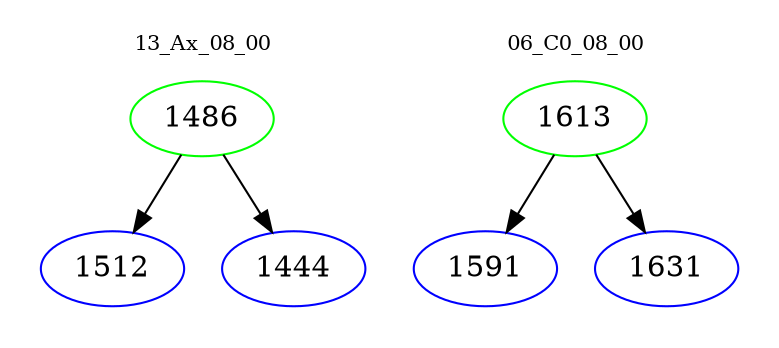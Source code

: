 digraph{
subgraph cluster_0 {
color = white
label = "13_Ax_08_00";
fontsize=10;
T0_1486 [label="1486", color="green"]
T0_1486 -> T0_1512 [color="black"]
T0_1512 [label="1512", color="blue"]
T0_1486 -> T0_1444 [color="black"]
T0_1444 [label="1444", color="blue"]
}
subgraph cluster_1 {
color = white
label = "06_C0_08_00";
fontsize=10;
T1_1613 [label="1613", color="green"]
T1_1613 -> T1_1591 [color="black"]
T1_1591 [label="1591", color="blue"]
T1_1613 -> T1_1631 [color="black"]
T1_1631 [label="1631", color="blue"]
}
}
